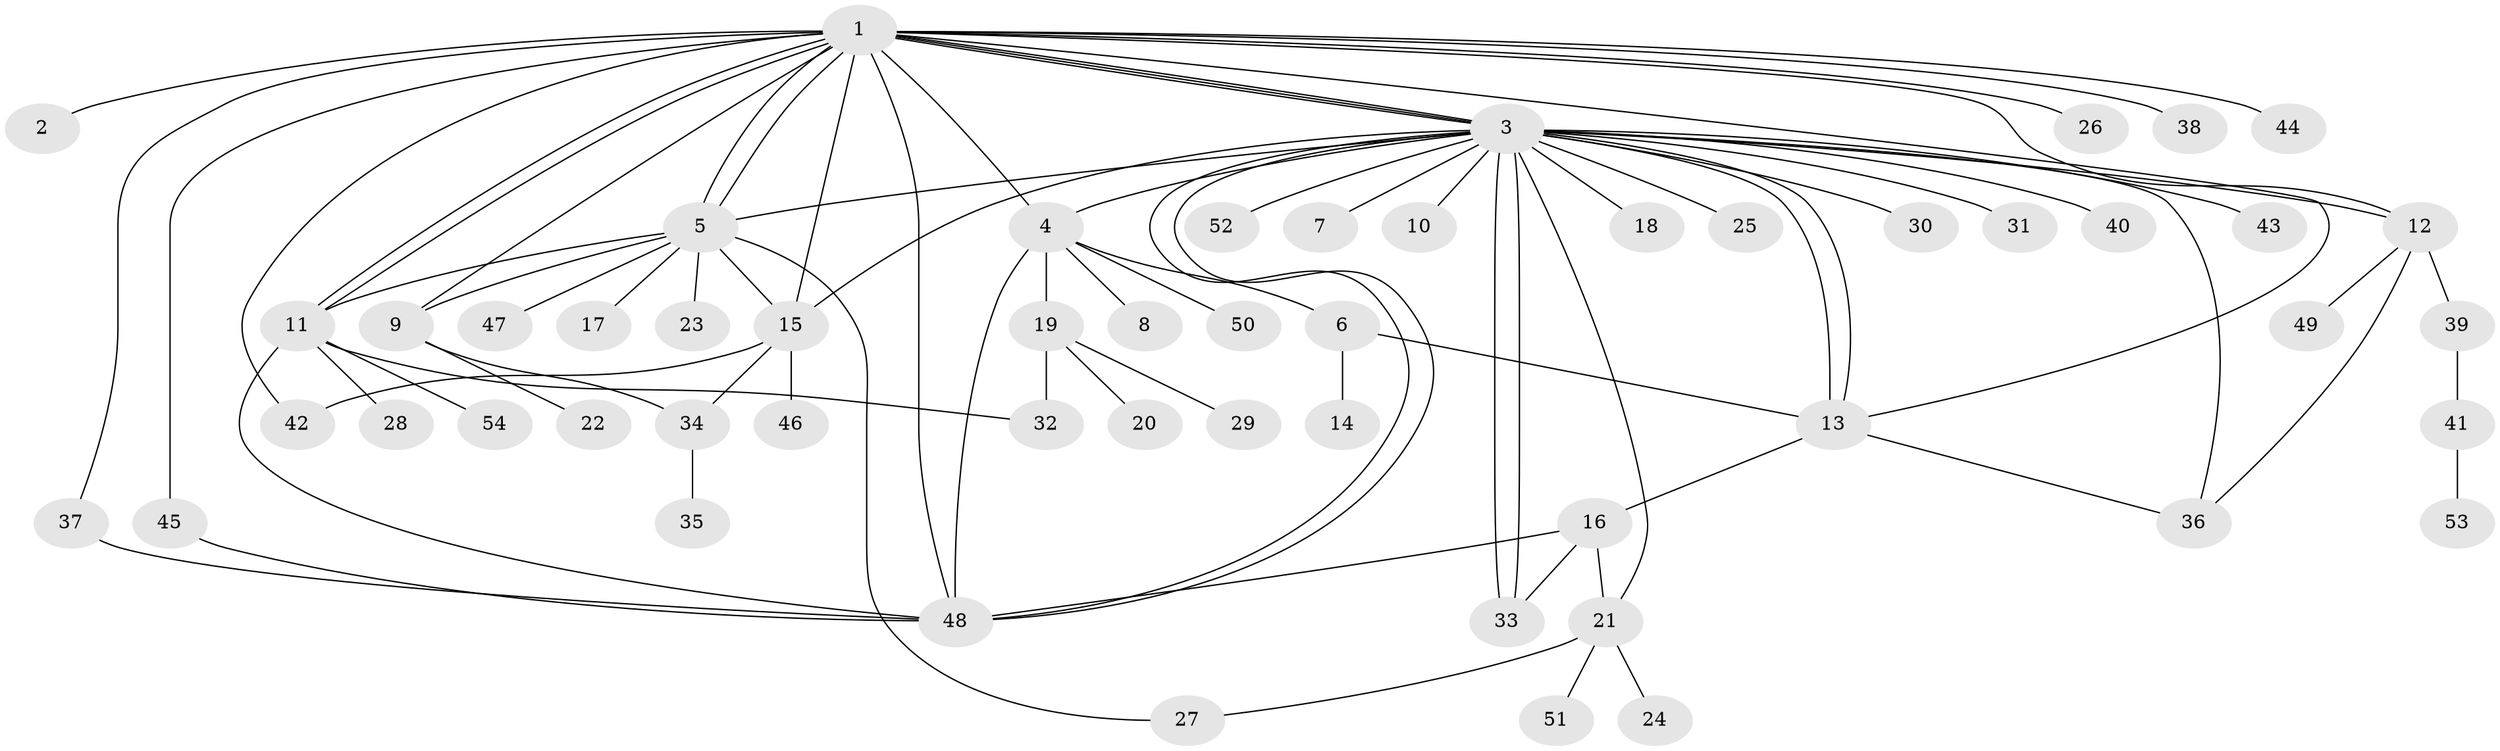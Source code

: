 // Generated by graph-tools (version 1.1) at 2025/35/03/09/25 02:35:34]
// undirected, 54 vertices, 83 edges
graph export_dot {
graph [start="1"]
  node [color=gray90,style=filled];
  1;
  2;
  3;
  4;
  5;
  6;
  7;
  8;
  9;
  10;
  11;
  12;
  13;
  14;
  15;
  16;
  17;
  18;
  19;
  20;
  21;
  22;
  23;
  24;
  25;
  26;
  27;
  28;
  29;
  30;
  31;
  32;
  33;
  34;
  35;
  36;
  37;
  38;
  39;
  40;
  41;
  42;
  43;
  44;
  45;
  46;
  47;
  48;
  49;
  50;
  51;
  52;
  53;
  54;
  1 -- 2;
  1 -- 3;
  1 -- 3;
  1 -- 3;
  1 -- 4;
  1 -- 5;
  1 -- 5;
  1 -- 9;
  1 -- 11;
  1 -- 11;
  1 -- 12;
  1 -- 13;
  1 -- 15;
  1 -- 26;
  1 -- 37;
  1 -- 38;
  1 -- 42;
  1 -- 44;
  1 -- 45;
  1 -- 48;
  3 -- 4;
  3 -- 5;
  3 -- 7;
  3 -- 10;
  3 -- 12;
  3 -- 13;
  3 -- 13;
  3 -- 15;
  3 -- 18;
  3 -- 21;
  3 -- 25;
  3 -- 30;
  3 -- 31;
  3 -- 33;
  3 -- 33;
  3 -- 36;
  3 -- 40;
  3 -- 43;
  3 -- 48;
  3 -- 48;
  3 -- 52;
  4 -- 6;
  4 -- 8;
  4 -- 19;
  4 -- 48;
  4 -- 50;
  5 -- 9;
  5 -- 11;
  5 -- 15;
  5 -- 17;
  5 -- 23;
  5 -- 27;
  5 -- 47;
  6 -- 13;
  6 -- 14;
  9 -- 22;
  9 -- 34;
  11 -- 28;
  11 -- 32;
  11 -- 48;
  11 -- 54;
  12 -- 36;
  12 -- 39;
  12 -- 49;
  13 -- 16;
  13 -- 36;
  15 -- 34;
  15 -- 42;
  15 -- 46;
  16 -- 21;
  16 -- 33;
  16 -- 48;
  19 -- 20;
  19 -- 29;
  19 -- 32;
  21 -- 24;
  21 -- 27;
  21 -- 51;
  34 -- 35;
  37 -- 48;
  39 -- 41;
  41 -- 53;
  45 -- 48;
}
